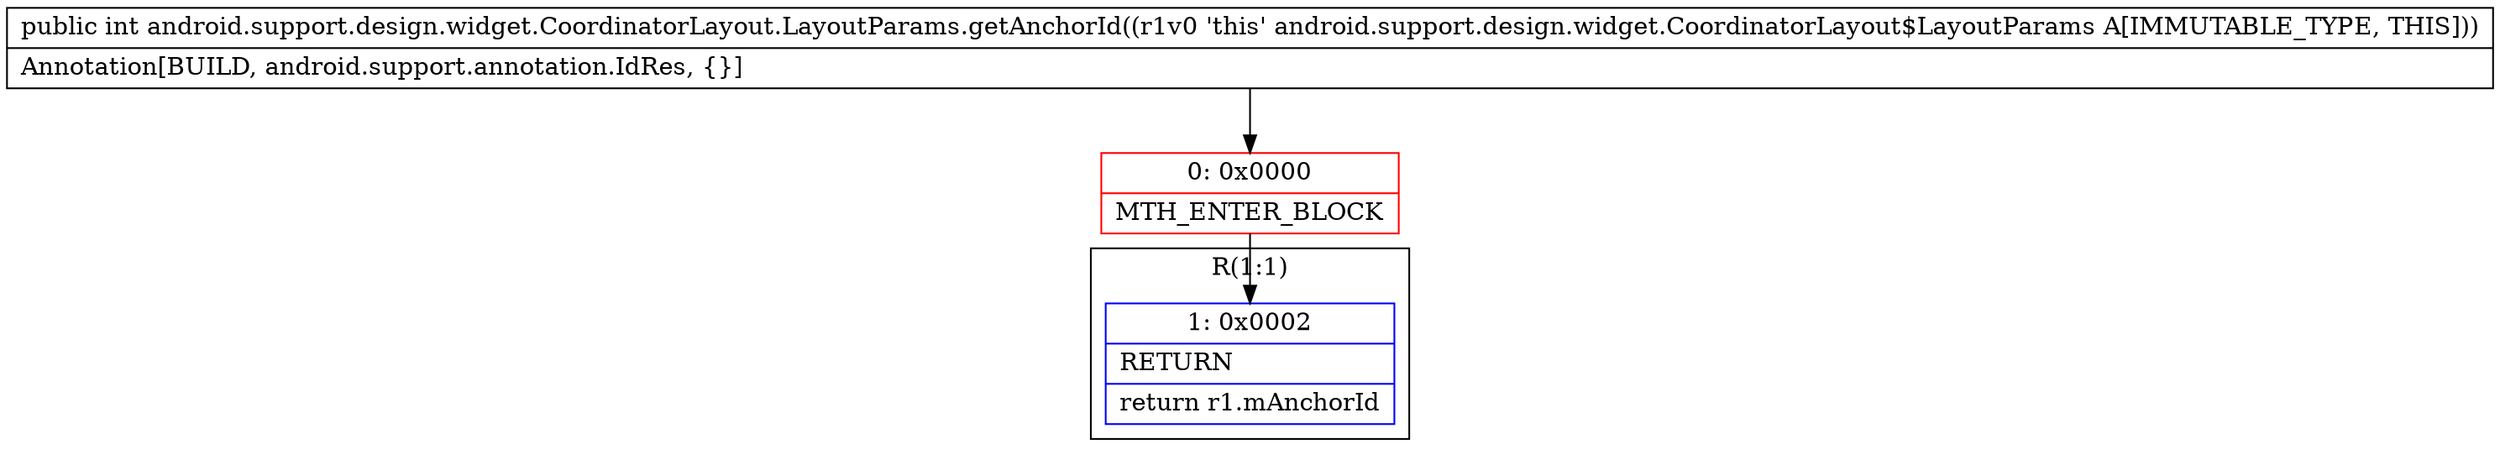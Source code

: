 digraph "CFG forandroid.support.design.widget.CoordinatorLayout.LayoutParams.getAnchorId()I" {
subgraph cluster_Region_141153379 {
label = "R(1:1)";
node [shape=record,color=blue];
Node_1 [shape=record,label="{1\:\ 0x0002|RETURN\l|return r1.mAnchorId\l}"];
}
Node_0 [shape=record,color=red,label="{0\:\ 0x0000|MTH_ENTER_BLOCK\l}"];
MethodNode[shape=record,label="{public int android.support.design.widget.CoordinatorLayout.LayoutParams.getAnchorId((r1v0 'this' android.support.design.widget.CoordinatorLayout$LayoutParams A[IMMUTABLE_TYPE, THIS]))  | Annotation[BUILD, android.support.annotation.IdRes, \{\}]\l}"];
MethodNode -> Node_0;
Node_0 -> Node_1;
}

